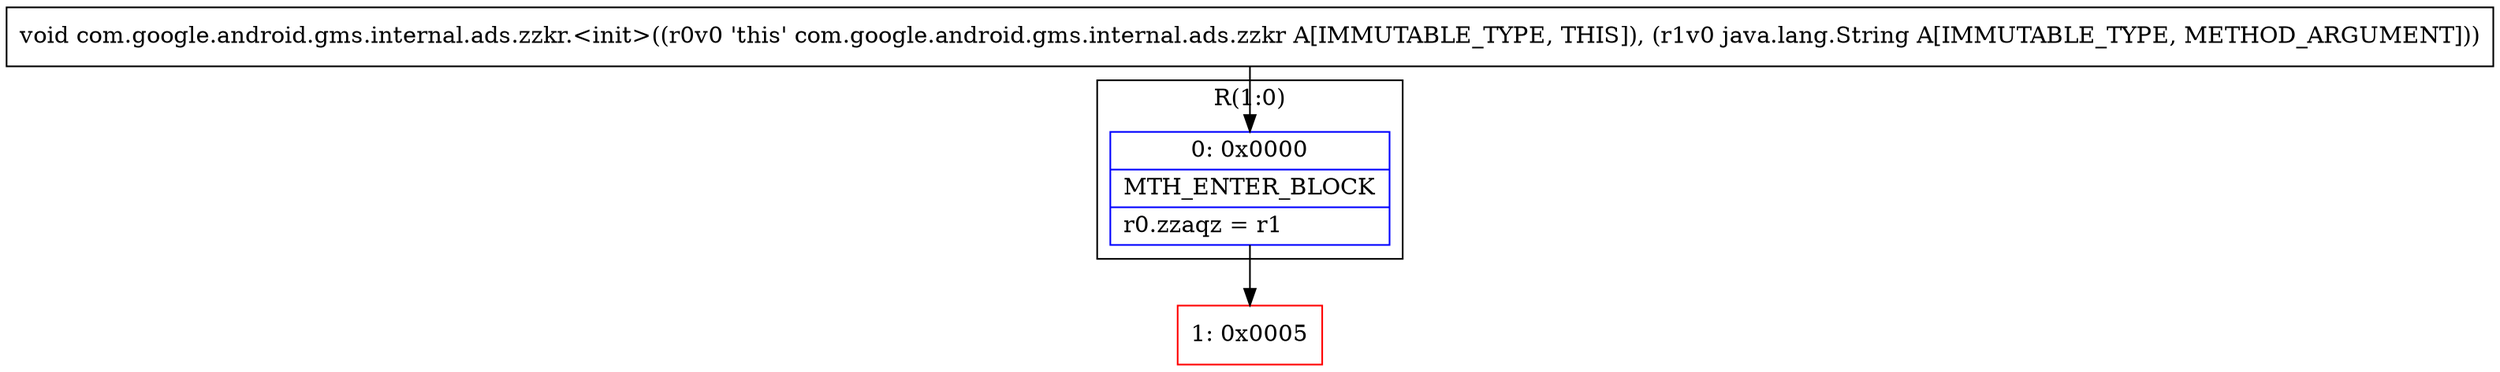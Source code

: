 digraph "CFG forcom.google.android.gms.internal.ads.zzkr.\<init\>(Ljava\/lang\/String;)V" {
subgraph cluster_Region_49760856 {
label = "R(1:0)";
node [shape=record,color=blue];
Node_0 [shape=record,label="{0\:\ 0x0000|MTH_ENTER_BLOCK\l|r0.zzaqz = r1\l}"];
}
Node_1 [shape=record,color=red,label="{1\:\ 0x0005}"];
MethodNode[shape=record,label="{void com.google.android.gms.internal.ads.zzkr.\<init\>((r0v0 'this' com.google.android.gms.internal.ads.zzkr A[IMMUTABLE_TYPE, THIS]), (r1v0 java.lang.String A[IMMUTABLE_TYPE, METHOD_ARGUMENT])) }"];
MethodNode -> Node_0;
Node_0 -> Node_1;
}

